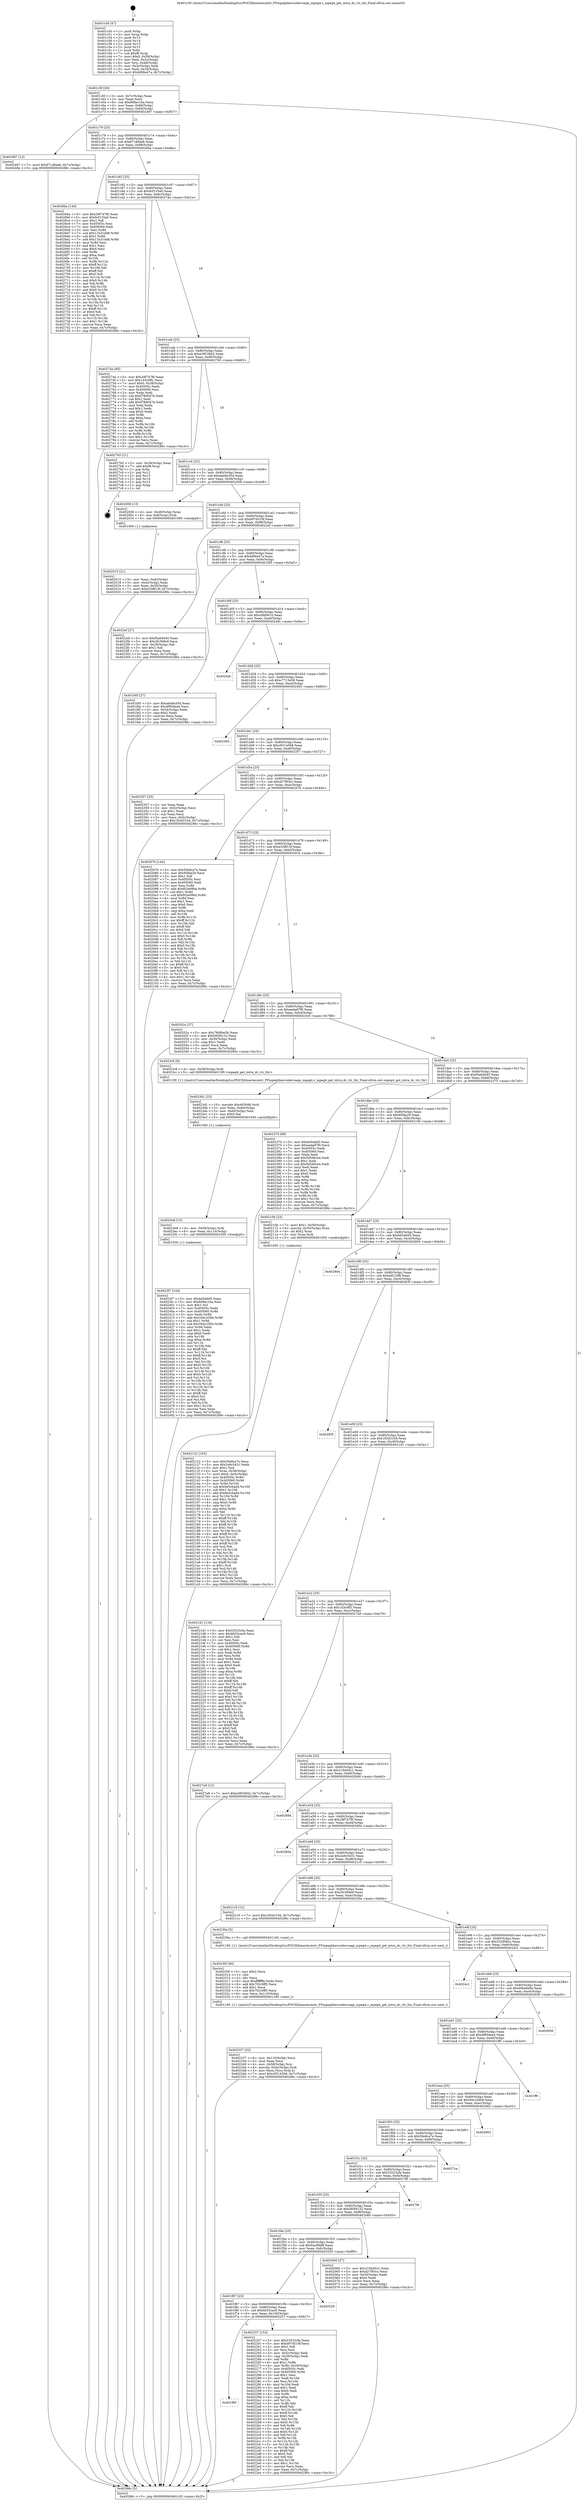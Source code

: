 digraph "0x401c30" {
  label = "0x401c30 (/mnt/c/Users/mathe/Desktop/tcc/POCII/binaries/extr_FFmpeglibavcodecvaapi_mpeg4.c_mpeg4_get_intra_dc_vlc_thr_Final-ollvm.out::main(0))"
  labelloc = "t"
  node[shape=record]

  Entry [label="",width=0.3,height=0.3,shape=circle,fillcolor=black,style=filled]
  "0x401c5f" [label="{
     0x401c5f [26]\l
     | [instrs]\l
     &nbsp;&nbsp;0x401c5f \<+3\>: mov -0x7c(%rbp),%eax\l
     &nbsp;&nbsp;0x401c62 \<+2\>: mov %eax,%ecx\l
     &nbsp;&nbsp;0x401c64 \<+6\>: sub $0x808ec1ba,%ecx\l
     &nbsp;&nbsp;0x401c6a \<+3\>: mov %eax,-0x80(%rbp)\l
     &nbsp;&nbsp;0x401c6d \<+6\>: mov %ecx,-0x84(%rbp)\l
     &nbsp;&nbsp;0x401c73 \<+6\>: je 0000000000402487 \<main+0x857\>\l
  }"]
  "0x402487" [label="{
     0x402487 [12]\l
     | [instrs]\l
     &nbsp;&nbsp;0x402487 \<+7\>: movl $0x871d9ae6,-0x7c(%rbp)\l
     &nbsp;&nbsp;0x40248e \<+5\>: jmp 000000000040286c \<main+0xc3c\>\l
  }"]
  "0x401c79" [label="{
     0x401c79 [25]\l
     | [instrs]\l
     &nbsp;&nbsp;0x401c79 \<+5\>: jmp 0000000000401c7e \<main+0x4e\>\l
     &nbsp;&nbsp;0x401c7e \<+3\>: mov -0x80(%rbp),%eax\l
     &nbsp;&nbsp;0x401c81 \<+5\>: sub $0x871d9ae6,%eax\l
     &nbsp;&nbsp;0x401c86 \<+6\>: mov %eax,-0x88(%rbp)\l
     &nbsp;&nbsp;0x401c8c \<+6\>: je 00000000004026ba \<main+0xa8a\>\l
  }"]
  Exit [label="",width=0.3,height=0.3,shape=circle,fillcolor=black,style=filled,peripheries=2]
  "0x4026ba" [label="{
     0x4026ba [144]\l
     | [instrs]\l
     &nbsp;&nbsp;0x4026ba \<+5\>: mov $0x29f747f6,%eax\l
     &nbsp;&nbsp;0x4026bf \<+5\>: mov $0x9cf135a0,%ecx\l
     &nbsp;&nbsp;0x4026c4 \<+2\>: mov $0x1,%dl\l
     &nbsp;&nbsp;0x4026c6 \<+7\>: mov 0x40505c,%esi\l
     &nbsp;&nbsp;0x4026cd \<+7\>: mov 0x405060,%edi\l
     &nbsp;&nbsp;0x4026d4 \<+3\>: mov %esi,%r8d\l
     &nbsp;&nbsp;0x4026d7 \<+7\>: sub $0x11b31dd8,%r8d\l
     &nbsp;&nbsp;0x4026de \<+4\>: sub $0x1,%r8d\l
     &nbsp;&nbsp;0x4026e2 \<+7\>: add $0x11b31dd8,%r8d\l
     &nbsp;&nbsp;0x4026e9 \<+4\>: imul %r8d,%esi\l
     &nbsp;&nbsp;0x4026ed \<+3\>: and $0x1,%esi\l
     &nbsp;&nbsp;0x4026f0 \<+3\>: cmp $0x0,%esi\l
     &nbsp;&nbsp;0x4026f3 \<+4\>: sete %r9b\l
     &nbsp;&nbsp;0x4026f7 \<+3\>: cmp $0xa,%edi\l
     &nbsp;&nbsp;0x4026fa \<+4\>: setl %r10b\l
     &nbsp;&nbsp;0x4026fe \<+3\>: mov %r9b,%r11b\l
     &nbsp;&nbsp;0x402701 \<+4\>: xor $0xff,%r11b\l
     &nbsp;&nbsp;0x402705 \<+3\>: mov %r10b,%bl\l
     &nbsp;&nbsp;0x402708 \<+3\>: xor $0xff,%bl\l
     &nbsp;&nbsp;0x40270b \<+3\>: xor $0x0,%dl\l
     &nbsp;&nbsp;0x40270e \<+3\>: mov %r11b,%r14b\l
     &nbsp;&nbsp;0x402711 \<+4\>: and $0x0,%r14b\l
     &nbsp;&nbsp;0x402715 \<+3\>: and %dl,%r9b\l
     &nbsp;&nbsp;0x402718 \<+3\>: mov %bl,%r15b\l
     &nbsp;&nbsp;0x40271b \<+4\>: and $0x0,%r15b\l
     &nbsp;&nbsp;0x40271f \<+3\>: and %dl,%r10b\l
     &nbsp;&nbsp;0x402722 \<+3\>: or %r9b,%r14b\l
     &nbsp;&nbsp;0x402725 \<+3\>: or %r10b,%r15b\l
     &nbsp;&nbsp;0x402728 \<+3\>: xor %r15b,%r14b\l
     &nbsp;&nbsp;0x40272b \<+3\>: or %bl,%r11b\l
     &nbsp;&nbsp;0x40272e \<+4\>: xor $0xff,%r11b\l
     &nbsp;&nbsp;0x402732 \<+3\>: or $0x0,%dl\l
     &nbsp;&nbsp;0x402735 \<+3\>: and %dl,%r11b\l
     &nbsp;&nbsp;0x402738 \<+3\>: or %r11b,%r14b\l
     &nbsp;&nbsp;0x40273b \<+4\>: test $0x1,%r14b\l
     &nbsp;&nbsp;0x40273f \<+3\>: cmovne %ecx,%eax\l
     &nbsp;&nbsp;0x402742 \<+3\>: mov %eax,-0x7c(%rbp)\l
     &nbsp;&nbsp;0x402745 \<+5\>: jmp 000000000040286c \<main+0xc3c\>\l
  }"]
  "0x401c92" [label="{
     0x401c92 [25]\l
     | [instrs]\l
     &nbsp;&nbsp;0x401c92 \<+5\>: jmp 0000000000401c97 \<main+0x67\>\l
     &nbsp;&nbsp;0x401c97 \<+3\>: mov -0x80(%rbp),%eax\l
     &nbsp;&nbsp;0x401c9a \<+5\>: sub $0x9cf135a0,%eax\l
     &nbsp;&nbsp;0x401c9f \<+6\>: mov %eax,-0x8c(%rbp)\l
     &nbsp;&nbsp;0x401ca5 \<+6\>: je 000000000040274a \<main+0xb1a\>\l
  }"]
  "0x4023f7" [label="{
     0x4023f7 [144]\l
     | [instrs]\l
     &nbsp;&nbsp;0x4023f7 \<+5\>: mov $0xbb5ddd5,%eax\l
     &nbsp;&nbsp;0x4023fc \<+5\>: mov $0x808ec1ba,%esi\l
     &nbsp;&nbsp;0x402401 \<+2\>: mov $0x1,%cl\l
     &nbsp;&nbsp;0x402403 \<+7\>: mov 0x40505c,%edx\l
     &nbsp;&nbsp;0x40240a \<+8\>: mov 0x405060,%r8d\l
     &nbsp;&nbsp;0x402412 \<+3\>: mov %edx,%r9d\l
     &nbsp;&nbsp;0x402415 \<+7\>: add $0x344c2584,%r9d\l
     &nbsp;&nbsp;0x40241c \<+4\>: sub $0x1,%r9d\l
     &nbsp;&nbsp;0x402420 \<+7\>: sub $0x344c2584,%r9d\l
     &nbsp;&nbsp;0x402427 \<+4\>: imul %r9d,%edx\l
     &nbsp;&nbsp;0x40242b \<+3\>: and $0x1,%edx\l
     &nbsp;&nbsp;0x40242e \<+3\>: cmp $0x0,%edx\l
     &nbsp;&nbsp;0x402431 \<+4\>: sete %r10b\l
     &nbsp;&nbsp;0x402435 \<+4\>: cmp $0xa,%r8d\l
     &nbsp;&nbsp;0x402439 \<+4\>: setl %r11b\l
     &nbsp;&nbsp;0x40243d \<+3\>: mov %r10b,%bl\l
     &nbsp;&nbsp;0x402440 \<+3\>: xor $0xff,%bl\l
     &nbsp;&nbsp;0x402443 \<+3\>: mov %r11b,%r14b\l
     &nbsp;&nbsp;0x402446 \<+4\>: xor $0xff,%r14b\l
     &nbsp;&nbsp;0x40244a \<+3\>: xor $0x0,%cl\l
     &nbsp;&nbsp;0x40244d \<+3\>: mov %bl,%r15b\l
     &nbsp;&nbsp;0x402450 \<+4\>: and $0x0,%r15b\l
     &nbsp;&nbsp;0x402454 \<+3\>: and %cl,%r10b\l
     &nbsp;&nbsp;0x402457 \<+3\>: mov %r14b,%r12b\l
     &nbsp;&nbsp;0x40245a \<+4\>: and $0x0,%r12b\l
     &nbsp;&nbsp;0x40245e \<+3\>: and %cl,%r11b\l
     &nbsp;&nbsp;0x402461 \<+3\>: or %r10b,%r15b\l
     &nbsp;&nbsp;0x402464 \<+3\>: or %r11b,%r12b\l
     &nbsp;&nbsp;0x402467 \<+3\>: xor %r12b,%r15b\l
     &nbsp;&nbsp;0x40246a \<+3\>: or %r14b,%bl\l
     &nbsp;&nbsp;0x40246d \<+3\>: xor $0xff,%bl\l
     &nbsp;&nbsp;0x402470 \<+3\>: or $0x0,%cl\l
     &nbsp;&nbsp;0x402473 \<+2\>: and %cl,%bl\l
     &nbsp;&nbsp;0x402475 \<+3\>: or %bl,%r15b\l
     &nbsp;&nbsp;0x402478 \<+4\>: test $0x1,%r15b\l
     &nbsp;&nbsp;0x40247c \<+3\>: cmovne %esi,%eax\l
     &nbsp;&nbsp;0x40247f \<+3\>: mov %eax,-0x7c(%rbp)\l
     &nbsp;&nbsp;0x402482 \<+5\>: jmp 000000000040286c \<main+0xc3c\>\l
  }"]
  "0x40274a" [label="{
     0x40274a [95]\l
     | [instrs]\l
     &nbsp;&nbsp;0x40274a \<+5\>: mov $0x29f747f6,%eax\l
     &nbsp;&nbsp;0x40274f \<+5\>: mov $0x1d3c0ff1,%ecx\l
     &nbsp;&nbsp;0x402754 \<+7\>: movl $0x0,-0x38(%rbp)\l
     &nbsp;&nbsp;0x40275b \<+7\>: mov 0x40505c,%edx\l
     &nbsp;&nbsp;0x402762 \<+7\>: mov 0x405060,%esi\l
     &nbsp;&nbsp;0x402769 \<+2\>: mov %edx,%edi\l
     &nbsp;&nbsp;0x40276b \<+6\>: sub $0xf78d047d,%edi\l
     &nbsp;&nbsp;0x402771 \<+3\>: sub $0x1,%edi\l
     &nbsp;&nbsp;0x402774 \<+6\>: add $0xf78d047d,%edi\l
     &nbsp;&nbsp;0x40277a \<+3\>: imul %edi,%edx\l
     &nbsp;&nbsp;0x40277d \<+3\>: and $0x1,%edx\l
     &nbsp;&nbsp;0x402780 \<+3\>: cmp $0x0,%edx\l
     &nbsp;&nbsp;0x402783 \<+4\>: sete %r8b\l
     &nbsp;&nbsp;0x402787 \<+3\>: cmp $0xa,%esi\l
     &nbsp;&nbsp;0x40278a \<+4\>: setl %r9b\l
     &nbsp;&nbsp;0x40278e \<+3\>: mov %r8b,%r10b\l
     &nbsp;&nbsp;0x402791 \<+3\>: and %r9b,%r10b\l
     &nbsp;&nbsp;0x402794 \<+3\>: xor %r9b,%r8b\l
     &nbsp;&nbsp;0x402797 \<+3\>: or %r8b,%r10b\l
     &nbsp;&nbsp;0x40279a \<+4\>: test $0x1,%r10b\l
     &nbsp;&nbsp;0x40279e \<+3\>: cmovne %ecx,%eax\l
     &nbsp;&nbsp;0x4027a1 \<+3\>: mov %eax,-0x7c(%rbp)\l
     &nbsp;&nbsp;0x4027a4 \<+5\>: jmp 000000000040286c \<main+0xc3c\>\l
  }"]
  "0x401cab" [label="{
     0x401cab [25]\l
     | [instrs]\l
     &nbsp;&nbsp;0x401cab \<+5\>: jmp 0000000000401cb0 \<main+0x80\>\l
     &nbsp;&nbsp;0x401cb0 \<+3\>: mov -0x80(%rbp),%eax\l
     &nbsp;&nbsp;0x401cb3 \<+5\>: sub $0xa3853842,%eax\l
     &nbsp;&nbsp;0x401cb8 \<+6\>: mov %eax,-0x90(%rbp)\l
     &nbsp;&nbsp;0x401cbe \<+6\>: je 00000000004027b5 \<main+0xb85\>\l
  }"]
  "0x4023e8" [label="{
     0x4023e8 [15]\l
     | [instrs]\l
     &nbsp;&nbsp;0x4023e8 \<+4\>: mov -0x58(%rbp),%rdi\l
     &nbsp;&nbsp;0x4023ec \<+6\>: mov %eax,-0x114(%rbp)\l
     &nbsp;&nbsp;0x4023f2 \<+5\>: call 0000000000401030 \<free@plt\>\l
     | [calls]\l
     &nbsp;&nbsp;0x401030 \{1\} (unknown)\l
  }"]
  "0x4027b5" [label="{
     0x4027b5 [21]\l
     | [instrs]\l
     &nbsp;&nbsp;0x4027b5 \<+3\>: mov -0x38(%rbp),%eax\l
     &nbsp;&nbsp;0x4027b8 \<+7\>: add $0xf8,%rsp\l
     &nbsp;&nbsp;0x4027bf \<+1\>: pop %rbx\l
     &nbsp;&nbsp;0x4027c0 \<+2\>: pop %r12\l
     &nbsp;&nbsp;0x4027c2 \<+2\>: pop %r13\l
     &nbsp;&nbsp;0x4027c4 \<+2\>: pop %r14\l
     &nbsp;&nbsp;0x4027c6 \<+2\>: pop %r15\l
     &nbsp;&nbsp;0x4027c8 \<+1\>: pop %rbp\l
     &nbsp;&nbsp;0x4027c9 \<+1\>: ret\l
  }"]
  "0x401cc4" [label="{
     0x401cc4 [25]\l
     | [instrs]\l
     &nbsp;&nbsp;0x401cc4 \<+5\>: jmp 0000000000401cc9 \<main+0x99\>\l
     &nbsp;&nbsp;0x401cc9 \<+3\>: mov -0x80(%rbp),%eax\l
     &nbsp;&nbsp;0x401ccc \<+5\>: sub $0xabd4e35d,%eax\l
     &nbsp;&nbsp;0x401cd1 \<+6\>: mov %eax,-0x94(%rbp)\l
     &nbsp;&nbsp;0x401cd7 \<+6\>: je 0000000000402008 \<main+0x3d8\>\l
  }"]
  "0x4023d1" [label="{
     0x4023d1 [23]\l
     | [instrs]\l
     &nbsp;&nbsp;0x4023d1 \<+10\>: movabs $0x4030d6,%rdi\l
     &nbsp;&nbsp;0x4023db \<+3\>: mov %eax,-0x60(%rbp)\l
     &nbsp;&nbsp;0x4023de \<+3\>: mov -0x60(%rbp),%esi\l
     &nbsp;&nbsp;0x4023e1 \<+2\>: mov $0x0,%al\l
     &nbsp;&nbsp;0x4023e3 \<+5\>: call 0000000000401040 \<printf@plt\>\l
     | [calls]\l
     &nbsp;&nbsp;0x401040 \{1\} (unknown)\l
  }"]
  "0x402008" [label="{
     0x402008 [13]\l
     | [instrs]\l
     &nbsp;&nbsp;0x402008 \<+4\>: mov -0x48(%rbp),%rax\l
     &nbsp;&nbsp;0x40200c \<+4\>: mov 0x8(%rax),%rdi\l
     &nbsp;&nbsp;0x402010 \<+5\>: call 0000000000401060 \<atoi@plt\>\l
     | [calls]\l
     &nbsp;&nbsp;0x401060 \{1\} (unknown)\l
  }"]
  "0x401cdd" [label="{
     0x401cdd [25]\l
     | [instrs]\l
     &nbsp;&nbsp;0x401cdd \<+5\>: jmp 0000000000401ce2 \<main+0xb2\>\l
     &nbsp;&nbsp;0x401ce2 \<+3\>: mov -0x80(%rbp),%eax\l
     &nbsp;&nbsp;0x401ce5 \<+5\>: sub $0xb97d519f,%eax\l
     &nbsp;&nbsp;0x401cea \<+6\>: mov %eax,-0x98(%rbp)\l
     &nbsp;&nbsp;0x401cf0 \<+6\>: je 00000000004022ef \<main+0x6bf\>\l
  }"]
  "0x402337" [label="{
     0x402337 [32]\l
     | [instrs]\l
     &nbsp;&nbsp;0x402337 \<+6\>: mov -0x110(%rbp),%ecx\l
     &nbsp;&nbsp;0x40233d \<+3\>: imul %eax,%ecx\l
     &nbsp;&nbsp;0x402340 \<+4\>: mov -0x58(%rbp),%rsi\l
     &nbsp;&nbsp;0x402344 \<+4\>: movslq -0x5c(%rbp),%rdi\l
     &nbsp;&nbsp;0x402348 \<+3\>: mov %ecx,(%rsi,%rdi,4)\l
     &nbsp;&nbsp;0x40234b \<+7\>: movl $0xc9314568,-0x7c(%rbp)\l
     &nbsp;&nbsp;0x402352 \<+5\>: jmp 000000000040286c \<main+0xc3c\>\l
  }"]
  "0x4022ef" [label="{
     0x4022ef [27]\l
     | [instrs]\l
     &nbsp;&nbsp;0x4022ef \<+5\>: mov $0xf5a64045,%eax\l
     &nbsp;&nbsp;0x4022f4 \<+5\>: mov $0x2fc368e9,%ecx\l
     &nbsp;&nbsp;0x4022f9 \<+3\>: mov -0x29(%rbp),%dl\l
     &nbsp;&nbsp;0x4022fc \<+3\>: test $0x1,%dl\l
     &nbsp;&nbsp;0x4022ff \<+3\>: cmovne %ecx,%eax\l
     &nbsp;&nbsp;0x402302 \<+3\>: mov %eax,-0x7c(%rbp)\l
     &nbsp;&nbsp;0x402305 \<+5\>: jmp 000000000040286c \<main+0xc3c\>\l
  }"]
  "0x401cf6" [label="{
     0x401cf6 [25]\l
     | [instrs]\l
     &nbsp;&nbsp;0x401cf6 \<+5\>: jmp 0000000000401cfb \<main+0xcb\>\l
     &nbsp;&nbsp;0x401cfb \<+3\>: mov -0x80(%rbp),%eax\l
     &nbsp;&nbsp;0x401cfe \<+5\>: sub $0xbf06e47a,%eax\l
     &nbsp;&nbsp;0x401d03 \<+6\>: mov %eax,-0x9c(%rbp)\l
     &nbsp;&nbsp;0x401d09 \<+6\>: je 0000000000401fd5 \<main+0x3a5\>\l
  }"]
  "0x40230f" [label="{
     0x40230f [40]\l
     | [instrs]\l
     &nbsp;&nbsp;0x40230f \<+5\>: mov $0x2,%ecx\l
     &nbsp;&nbsp;0x402314 \<+1\>: cltd\l
     &nbsp;&nbsp;0x402315 \<+2\>: idiv %ecx\l
     &nbsp;&nbsp;0x402317 \<+6\>: imul $0xfffffffe,%edx,%ecx\l
     &nbsp;&nbsp;0x40231d \<+6\>: add $0x702c9ff3,%ecx\l
     &nbsp;&nbsp;0x402323 \<+3\>: add $0x1,%ecx\l
     &nbsp;&nbsp;0x402326 \<+6\>: sub $0x702c9ff3,%ecx\l
     &nbsp;&nbsp;0x40232c \<+6\>: mov %ecx,-0x110(%rbp)\l
     &nbsp;&nbsp;0x402332 \<+5\>: call 0000000000401160 \<next_i\>\l
     | [calls]\l
     &nbsp;&nbsp;0x401160 \{1\} (/mnt/c/Users/mathe/Desktop/tcc/POCII/binaries/extr_FFmpeglibavcodecvaapi_mpeg4.c_mpeg4_get_intra_dc_vlc_thr_Final-ollvm.out::next_i)\l
  }"]
  "0x401fd5" [label="{
     0x401fd5 [27]\l
     | [instrs]\l
     &nbsp;&nbsp;0x401fd5 \<+5\>: mov $0xabd4e35d,%eax\l
     &nbsp;&nbsp;0x401fda \<+5\>: mov $0x4f95dee4,%ecx\l
     &nbsp;&nbsp;0x401fdf \<+3\>: mov -0x34(%rbp),%edx\l
     &nbsp;&nbsp;0x401fe2 \<+3\>: cmp $0x2,%edx\l
     &nbsp;&nbsp;0x401fe5 \<+3\>: cmovne %ecx,%eax\l
     &nbsp;&nbsp;0x401fe8 \<+3\>: mov %eax,-0x7c(%rbp)\l
     &nbsp;&nbsp;0x401feb \<+5\>: jmp 000000000040286c \<main+0xc3c\>\l
  }"]
  "0x401d0f" [label="{
     0x401d0f [25]\l
     | [instrs]\l
     &nbsp;&nbsp;0x401d0f \<+5\>: jmp 0000000000401d14 \<main+0xe4\>\l
     &nbsp;&nbsp;0x401d14 \<+3\>: mov -0x80(%rbp),%eax\l
     &nbsp;&nbsp;0x401d17 \<+5\>: sub $0xc0fd0610,%eax\l
     &nbsp;&nbsp;0x401d1c \<+6\>: mov %eax,-0xa0(%rbp)\l
     &nbsp;&nbsp;0x401d22 \<+6\>: je 00000000004024dc \<main+0x8ac\>\l
  }"]
  "0x40286c" [label="{
     0x40286c [5]\l
     | [instrs]\l
     &nbsp;&nbsp;0x40286c \<+5\>: jmp 0000000000401c5f \<main+0x2f\>\l
  }"]
  "0x401c30" [label="{
     0x401c30 [47]\l
     | [instrs]\l
     &nbsp;&nbsp;0x401c30 \<+1\>: push %rbp\l
     &nbsp;&nbsp;0x401c31 \<+3\>: mov %rsp,%rbp\l
     &nbsp;&nbsp;0x401c34 \<+2\>: push %r15\l
     &nbsp;&nbsp;0x401c36 \<+2\>: push %r14\l
     &nbsp;&nbsp;0x401c38 \<+2\>: push %r13\l
     &nbsp;&nbsp;0x401c3a \<+2\>: push %r12\l
     &nbsp;&nbsp;0x401c3c \<+1\>: push %rbx\l
     &nbsp;&nbsp;0x401c3d \<+7\>: sub $0xf8,%rsp\l
     &nbsp;&nbsp;0x401c44 \<+7\>: movl $0x0,-0x38(%rbp)\l
     &nbsp;&nbsp;0x401c4b \<+3\>: mov %edi,-0x3c(%rbp)\l
     &nbsp;&nbsp;0x401c4e \<+4\>: mov %rsi,-0x48(%rbp)\l
     &nbsp;&nbsp;0x401c52 \<+3\>: mov -0x3c(%rbp),%edi\l
     &nbsp;&nbsp;0x401c55 \<+3\>: mov %edi,-0x34(%rbp)\l
     &nbsp;&nbsp;0x401c58 \<+7\>: movl $0xbf06e47a,-0x7c(%rbp)\l
  }"]
  "0x402015" [label="{
     0x402015 [21]\l
     | [instrs]\l
     &nbsp;&nbsp;0x402015 \<+3\>: mov %eax,-0x4c(%rbp)\l
     &nbsp;&nbsp;0x402018 \<+3\>: mov -0x4c(%rbp),%eax\l
     &nbsp;&nbsp;0x40201b \<+3\>: mov %eax,-0x30(%rbp)\l
     &nbsp;&nbsp;0x40201e \<+7\>: movl $0xe338f13f,-0x7c(%rbp)\l
     &nbsp;&nbsp;0x402025 \<+5\>: jmp 000000000040286c \<main+0xc3c\>\l
  }"]
  "0x401f80" [label="{
     0x401f80\l
  }", style=dashed]
  "0x4024dc" [label="{
     0x4024dc\l
  }", style=dashed]
  "0x401d28" [label="{
     0x401d28 [25]\l
     | [instrs]\l
     &nbsp;&nbsp;0x401d28 \<+5\>: jmp 0000000000401d2d \<main+0xfd\>\l
     &nbsp;&nbsp;0x401d2d \<+3\>: mov -0x80(%rbp),%eax\l
     &nbsp;&nbsp;0x401d30 \<+5\>: sub $0xc7713e58,%eax\l
     &nbsp;&nbsp;0x401d35 \<+6\>: mov %eax,-0xa4(%rbp)\l
     &nbsp;&nbsp;0x401d3b \<+6\>: je 0000000000402493 \<main+0x863\>\l
  }"]
  "0x402257" [label="{
     0x402257 [152]\l
     | [instrs]\l
     &nbsp;&nbsp;0x402257 \<+5\>: mov $0x53523cfa,%eax\l
     &nbsp;&nbsp;0x40225c \<+5\>: mov $0xb97d519f,%ecx\l
     &nbsp;&nbsp;0x402261 \<+2\>: mov $0x1,%dl\l
     &nbsp;&nbsp;0x402263 \<+2\>: xor %esi,%esi\l
     &nbsp;&nbsp;0x402265 \<+3\>: mov -0x5c(%rbp),%edi\l
     &nbsp;&nbsp;0x402268 \<+3\>: cmp -0x50(%rbp),%edi\l
     &nbsp;&nbsp;0x40226b \<+4\>: setl %r8b\l
     &nbsp;&nbsp;0x40226f \<+4\>: and $0x1,%r8b\l
     &nbsp;&nbsp;0x402273 \<+4\>: mov %r8b,-0x29(%rbp)\l
     &nbsp;&nbsp;0x402277 \<+7\>: mov 0x40505c,%edi\l
     &nbsp;&nbsp;0x40227e \<+8\>: mov 0x405060,%r9d\l
     &nbsp;&nbsp;0x402286 \<+3\>: sub $0x1,%esi\l
     &nbsp;&nbsp;0x402289 \<+3\>: mov %edi,%r10d\l
     &nbsp;&nbsp;0x40228c \<+3\>: add %esi,%r10d\l
     &nbsp;&nbsp;0x40228f \<+4\>: imul %r10d,%edi\l
     &nbsp;&nbsp;0x402293 \<+3\>: and $0x1,%edi\l
     &nbsp;&nbsp;0x402296 \<+3\>: cmp $0x0,%edi\l
     &nbsp;&nbsp;0x402299 \<+4\>: sete %r8b\l
     &nbsp;&nbsp;0x40229d \<+4\>: cmp $0xa,%r9d\l
     &nbsp;&nbsp;0x4022a1 \<+4\>: setl %r11b\l
     &nbsp;&nbsp;0x4022a5 \<+3\>: mov %r8b,%bl\l
     &nbsp;&nbsp;0x4022a8 \<+3\>: xor $0xff,%bl\l
     &nbsp;&nbsp;0x4022ab \<+3\>: mov %r11b,%r14b\l
     &nbsp;&nbsp;0x4022ae \<+4\>: xor $0xff,%r14b\l
     &nbsp;&nbsp;0x4022b2 \<+3\>: xor $0x0,%dl\l
     &nbsp;&nbsp;0x4022b5 \<+3\>: mov %bl,%r15b\l
     &nbsp;&nbsp;0x4022b8 \<+4\>: and $0x0,%r15b\l
     &nbsp;&nbsp;0x4022bc \<+3\>: and %dl,%r8b\l
     &nbsp;&nbsp;0x4022bf \<+3\>: mov %r14b,%r12b\l
     &nbsp;&nbsp;0x4022c2 \<+4\>: and $0x0,%r12b\l
     &nbsp;&nbsp;0x4022c6 \<+3\>: and %dl,%r11b\l
     &nbsp;&nbsp;0x4022c9 \<+3\>: or %r8b,%r15b\l
     &nbsp;&nbsp;0x4022cc \<+3\>: or %r11b,%r12b\l
     &nbsp;&nbsp;0x4022cf \<+3\>: xor %r12b,%r15b\l
     &nbsp;&nbsp;0x4022d2 \<+3\>: or %r14b,%bl\l
     &nbsp;&nbsp;0x4022d5 \<+3\>: xor $0xff,%bl\l
     &nbsp;&nbsp;0x4022d8 \<+3\>: or $0x0,%dl\l
     &nbsp;&nbsp;0x4022db \<+2\>: and %dl,%bl\l
     &nbsp;&nbsp;0x4022dd \<+3\>: or %bl,%r15b\l
     &nbsp;&nbsp;0x4022e0 \<+4\>: test $0x1,%r15b\l
     &nbsp;&nbsp;0x4022e4 \<+3\>: cmovne %ecx,%eax\l
     &nbsp;&nbsp;0x4022e7 \<+3\>: mov %eax,-0x7c(%rbp)\l
     &nbsp;&nbsp;0x4022ea \<+5\>: jmp 000000000040286c \<main+0xc3c\>\l
  }"]
  "0x402493" [label="{
     0x402493\l
  }", style=dashed]
  "0x401d41" [label="{
     0x401d41 [25]\l
     | [instrs]\l
     &nbsp;&nbsp;0x401d41 \<+5\>: jmp 0000000000401d46 \<main+0x116\>\l
     &nbsp;&nbsp;0x401d46 \<+3\>: mov -0x80(%rbp),%eax\l
     &nbsp;&nbsp;0x401d49 \<+5\>: sub $0xc9314568,%eax\l
     &nbsp;&nbsp;0x401d4e \<+6\>: mov %eax,-0xa8(%rbp)\l
     &nbsp;&nbsp;0x401d54 \<+6\>: je 0000000000402357 \<main+0x727\>\l
  }"]
  "0x401f67" [label="{
     0x401f67 [25]\l
     | [instrs]\l
     &nbsp;&nbsp;0x401f67 \<+5\>: jmp 0000000000401f6c \<main+0x33c\>\l
     &nbsp;&nbsp;0x401f6c \<+3\>: mov -0x80(%rbp),%eax\l
     &nbsp;&nbsp;0x401f6f \<+5\>: sub $0x6b53cac8,%eax\l
     &nbsp;&nbsp;0x401f74 \<+6\>: mov %eax,-0x100(%rbp)\l
     &nbsp;&nbsp;0x401f7a \<+6\>: je 0000000000402257 \<main+0x627\>\l
  }"]
  "0x402357" [label="{
     0x402357 [25]\l
     | [instrs]\l
     &nbsp;&nbsp;0x402357 \<+2\>: xor %eax,%eax\l
     &nbsp;&nbsp;0x402359 \<+3\>: mov -0x5c(%rbp),%ecx\l
     &nbsp;&nbsp;0x40235c \<+3\>: sub $0x1,%eax\l
     &nbsp;&nbsp;0x40235f \<+2\>: sub %eax,%ecx\l
     &nbsp;&nbsp;0x402361 \<+3\>: mov %ecx,-0x5c(%rbp)\l
     &nbsp;&nbsp;0x402364 \<+7\>: movl $0x183d310d,-0x7c(%rbp)\l
     &nbsp;&nbsp;0x40236b \<+5\>: jmp 000000000040286c \<main+0xc3c\>\l
  }"]
  "0x401d5a" [label="{
     0x401d5a [25]\l
     | [instrs]\l
     &nbsp;&nbsp;0x401d5a \<+5\>: jmp 0000000000401d5f \<main+0x12f\>\l
     &nbsp;&nbsp;0x401d5f \<+3\>: mov -0x80(%rbp),%eax\l
     &nbsp;&nbsp;0x401d62 \<+5\>: sub $0xd27f93cc,%eax\l
     &nbsp;&nbsp;0x401d67 \<+6\>: mov %eax,-0xac(%rbp)\l
     &nbsp;&nbsp;0x401d6d \<+6\>: je 000000000040207b \<main+0x44b\>\l
  }"]
  "0x402529" [label="{
     0x402529\l
  }", style=dashed]
  "0x40207b" [label="{
     0x40207b [144]\l
     | [instrs]\l
     &nbsp;&nbsp;0x40207b \<+5\>: mov $0x50e8ca7e,%eax\l
     &nbsp;&nbsp;0x402080 \<+5\>: mov $0x95fda29,%ecx\l
     &nbsp;&nbsp;0x402085 \<+2\>: mov $0x1,%dl\l
     &nbsp;&nbsp;0x402087 \<+7\>: mov 0x40505c,%esi\l
     &nbsp;&nbsp;0x40208e \<+7\>: mov 0x405060,%edi\l
     &nbsp;&nbsp;0x402095 \<+3\>: mov %esi,%r8d\l
     &nbsp;&nbsp;0x402098 \<+7\>: add $0xf02e09bd,%r8d\l
     &nbsp;&nbsp;0x40209f \<+4\>: sub $0x1,%r8d\l
     &nbsp;&nbsp;0x4020a3 \<+7\>: sub $0xf02e09bd,%r8d\l
     &nbsp;&nbsp;0x4020aa \<+4\>: imul %r8d,%esi\l
     &nbsp;&nbsp;0x4020ae \<+3\>: and $0x1,%esi\l
     &nbsp;&nbsp;0x4020b1 \<+3\>: cmp $0x0,%esi\l
     &nbsp;&nbsp;0x4020b4 \<+4\>: sete %r9b\l
     &nbsp;&nbsp;0x4020b8 \<+3\>: cmp $0xa,%edi\l
     &nbsp;&nbsp;0x4020bb \<+4\>: setl %r10b\l
     &nbsp;&nbsp;0x4020bf \<+3\>: mov %r9b,%r11b\l
     &nbsp;&nbsp;0x4020c2 \<+4\>: xor $0xff,%r11b\l
     &nbsp;&nbsp;0x4020c6 \<+3\>: mov %r10b,%bl\l
     &nbsp;&nbsp;0x4020c9 \<+3\>: xor $0xff,%bl\l
     &nbsp;&nbsp;0x4020cc \<+3\>: xor $0x0,%dl\l
     &nbsp;&nbsp;0x4020cf \<+3\>: mov %r11b,%r14b\l
     &nbsp;&nbsp;0x4020d2 \<+4\>: and $0x0,%r14b\l
     &nbsp;&nbsp;0x4020d6 \<+3\>: and %dl,%r9b\l
     &nbsp;&nbsp;0x4020d9 \<+3\>: mov %bl,%r15b\l
     &nbsp;&nbsp;0x4020dc \<+4\>: and $0x0,%r15b\l
     &nbsp;&nbsp;0x4020e0 \<+3\>: and %dl,%r10b\l
     &nbsp;&nbsp;0x4020e3 \<+3\>: or %r9b,%r14b\l
     &nbsp;&nbsp;0x4020e6 \<+3\>: or %r10b,%r15b\l
     &nbsp;&nbsp;0x4020e9 \<+3\>: xor %r15b,%r14b\l
     &nbsp;&nbsp;0x4020ec \<+3\>: or %bl,%r11b\l
     &nbsp;&nbsp;0x4020ef \<+4\>: xor $0xff,%r11b\l
     &nbsp;&nbsp;0x4020f3 \<+3\>: or $0x0,%dl\l
     &nbsp;&nbsp;0x4020f6 \<+3\>: and %dl,%r11b\l
     &nbsp;&nbsp;0x4020f9 \<+3\>: or %r11b,%r14b\l
     &nbsp;&nbsp;0x4020fc \<+4\>: test $0x1,%r14b\l
     &nbsp;&nbsp;0x402100 \<+3\>: cmovne %ecx,%eax\l
     &nbsp;&nbsp;0x402103 \<+3\>: mov %eax,-0x7c(%rbp)\l
     &nbsp;&nbsp;0x402106 \<+5\>: jmp 000000000040286c \<main+0xc3c\>\l
  }"]
  "0x401d73" [label="{
     0x401d73 [25]\l
     | [instrs]\l
     &nbsp;&nbsp;0x401d73 \<+5\>: jmp 0000000000401d78 \<main+0x148\>\l
     &nbsp;&nbsp;0x401d78 \<+3\>: mov -0x80(%rbp),%eax\l
     &nbsp;&nbsp;0x401d7b \<+5\>: sub $0xe338f13f,%eax\l
     &nbsp;&nbsp;0x401d80 \<+6\>: mov %eax,-0xb0(%rbp)\l
     &nbsp;&nbsp;0x401d86 \<+6\>: je 000000000040202a \<main+0x3fa\>\l
  }"]
  "0x402122" [label="{
     0x402122 [163]\l
     | [instrs]\l
     &nbsp;&nbsp;0x402122 \<+5\>: mov $0x50e8ca7e,%ecx\l
     &nbsp;&nbsp;0x402127 \<+5\>: mov $0x2e9c5431,%edx\l
     &nbsp;&nbsp;0x40212c \<+3\>: mov $0x1,%sil\l
     &nbsp;&nbsp;0x40212f \<+4\>: mov %rax,-0x58(%rbp)\l
     &nbsp;&nbsp;0x402133 \<+7\>: movl $0x0,-0x5c(%rbp)\l
     &nbsp;&nbsp;0x40213a \<+8\>: mov 0x40505c,%r8d\l
     &nbsp;&nbsp;0x402142 \<+8\>: mov 0x405060,%r9d\l
     &nbsp;&nbsp;0x40214a \<+3\>: mov %r8d,%r10d\l
     &nbsp;&nbsp;0x40214d \<+7\>: sub $0x9e5cbad4,%r10d\l
     &nbsp;&nbsp;0x402154 \<+4\>: sub $0x1,%r10d\l
     &nbsp;&nbsp;0x402158 \<+7\>: add $0x9e5cbad4,%r10d\l
     &nbsp;&nbsp;0x40215f \<+4\>: imul %r10d,%r8d\l
     &nbsp;&nbsp;0x402163 \<+4\>: and $0x1,%r8d\l
     &nbsp;&nbsp;0x402167 \<+4\>: cmp $0x0,%r8d\l
     &nbsp;&nbsp;0x40216b \<+4\>: sete %r11b\l
     &nbsp;&nbsp;0x40216f \<+4\>: cmp $0xa,%r9d\l
     &nbsp;&nbsp;0x402173 \<+3\>: setl %bl\l
     &nbsp;&nbsp;0x402176 \<+3\>: mov %r11b,%r14b\l
     &nbsp;&nbsp;0x402179 \<+4\>: xor $0xff,%r14b\l
     &nbsp;&nbsp;0x40217d \<+3\>: mov %bl,%r15b\l
     &nbsp;&nbsp;0x402180 \<+4\>: xor $0xff,%r15b\l
     &nbsp;&nbsp;0x402184 \<+4\>: xor $0x1,%sil\l
     &nbsp;&nbsp;0x402188 \<+3\>: mov %r14b,%r12b\l
     &nbsp;&nbsp;0x40218b \<+4\>: and $0xff,%r12b\l
     &nbsp;&nbsp;0x40218f \<+3\>: and %sil,%r11b\l
     &nbsp;&nbsp;0x402192 \<+3\>: mov %r15b,%r13b\l
     &nbsp;&nbsp;0x402195 \<+4\>: and $0xff,%r13b\l
     &nbsp;&nbsp;0x402199 \<+3\>: and %sil,%bl\l
     &nbsp;&nbsp;0x40219c \<+3\>: or %r11b,%r12b\l
     &nbsp;&nbsp;0x40219f \<+3\>: or %bl,%r13b\l
     &nbsp;&nbsp;0x4021a2 \<+3\>: xor %r13b,%r12b\l
     &nbsp;&nbsp;0x4021a5 \<+3\>: or %r15b,%r14b\l
     &nbsp;&nbsp;0x4021a8 \<+4\>: xor $0xff,%r14b\l
     &nbsp;&nbsp;0x4021ac \<+4\>: or $0x1,%sil\l
     &nbsp;&nbsp;0x4021b0 \<+3\>: and %sil,%r14b\l
     &nbsp;&nbsp;0x4021b3 \<+3\>: or %r14b,%r12b\l
     &nbsp;&nbsp;0x4021b6 \<+4\>: test $0x1,%r12b\l
     &nbsp;&nbsp;0x4021ba \<+3\>: cmovne %edx,%ecx\l
     &nbsp;&nbsp;0x4021bd \<+3\>: mov %ecx,-0x7c(%rbp)\l
     &nbsp;&nbsp;0x4021c0 \<+5\>: jmp 000000000040286c \<main+0xc3c\>\l
  }"]
  "0x40202a" [label="{
     0x40202a [27]\l
     | [instrs]\l
     &nbsp;&nbsp;0x40202a \<+5\>: mov $0x7908be5b,%eax\l
     &nbsp;&nbsp;0x40202f \<+5\>: mov $0x595f4132,%ecx\l
     &nbsp;&nbsp;0x402034 \<+3\>: mov -0x30(%rbp),%edx\l
     &nbsp;&nbsp;0x402037 \<+3\>: cmp $0x1,%edx\l
     &nbsp;&nbsp;0x40203a \<+3\>: cmovl %ecx,%eax\l
     &nbsp;&nbsp;0x40203d \<+3\>: mov %eax,-0x7c(%rbp)\l
     &nbsp;&nbsp;0x402040 \<+5\>: jmp 000000000040286c \<main+0xc3c\>\l
  }"]
  "0x401d8c" [label="{
     0x401d8c [25]\l
     | [instrs]\l
     &nbsp;&nbsp;0x401d8c \<+5\>: jmp 0000000000401d91 \<main+0x161\>\l
     &nbsp;&nbsp;0x401d91 \<+3\>: mov -0x80(%rbp),%eax\l
     &nbsp;&nbsp;0x401d94 \<+5\>: sub $0xeeda87f0,%eax\l
     &nbsp;&nbsp;0x401d99 \<+6\>: mov %eax,-0xb4(%rbp)\l
     &nbsp;&nbsp;0x401d9f \<+6\>: je 00000000004023c8 \<main+0x798\>\l
  }"]
  "0x401f4e" [label="{
     0x401f4e [25]\l
     | [instrs]\l
     &nbsp;&nbsp;0x401f4e \<+5\>: jmp 0000000000401f53 \<main+0x323\>\l
     &nbsp;&nbsp;0x401f53 \<+3\>: mov -0x80(%rbp),%eax\l
     &nbsp;&nbsp;0x401f56 \<+5\>: sub $0x6acf0bf8,%eax\l
     &nbsp;&nbsp;0x401f5b \<+6\>: mov %eax,-0xfc(%rbp)\l
     &nbsp;&nbsp;0x401f61 \<+6\>: je 0000000000402529 \<main+0x8f9\>\l
  }"]
  "0x4023c8" [label="{
     0x4023c8 [9]\l
     | [instrs]\l
     &nbsp;&nbsp;0x4023c8 \<+4\>: mov -0x58(%rbp),%rdi\l
     &nbsp;&nbsp;0x4023cc \<+5\>: call 00000000004013f0 \<mpeg4_get_intra_dc_vlc_thr\>\l
     | [calls]\l
     &nbsp;&nbsp;0x4013f0 \{1\} (/mnt/c/Users/mathe/Desktop/tcc/POCII/binaries/extr_FFmpeglibavcodecvaapi_mpeg4.c_mpeg4_get_intra_dc_vlc_thr_Final-ollvm.out::mpeg4_get_intra_dc_vlc_thr)\l
  }"]
  "0x401da5" [label="{
     0x401da5 [25]\l
     | [instrs]\l
     &nbsp;&nbsp;0x401da5 \<+5\>: jmp 0000000000401daa \<main+0x17a\>\l
     &nbsp;&nbsp;0x401daa \<+3\>: mov -0x80(%rbp),%eax\l
     &nbsp;&nbsp;0x401dad \<+5\>: sub $0xf5a64045,%eax\l
     &nbsp;&nbsp;0x401db2 \<+6\>: mov %eax,-0xb8(%rbp)\l
     &nbsp;&nbsp;0x401db8 \<+6\>: je 0000000000402370 \<main+0x740\>\l
  }"]
  "0x402060" [label="{
     0x402060 [27]\l
     | [instrs]\l
     &nbsp;&nbsp;0x402060 \<+5\>: mov $0x2194d5c1,%eax\l
     &nbsp;&nbsp;0x402065 \<+5\>: mov $0xd27f93cc,%ecx\l
     &nbsp;&nbsp;0x40206a \<+3\>: mov -0x30(%rbp),%edx\l
     &nbsp;&nbsp;0x40206d \<+3\>: cmp $0x0,%edx\l
     &nbsp;&nbsp;0x402070 \<+3\>: cmove %ecx,%eax\l
     &nbsp;&nbsp;0x402073 \<+3\>: mov %eax,-0x7c(%rbp)\l
     &nbsp;&nbsp;0x402076 \<+5\>: jmp 000000000040286c \<main+0xc3c\>\l
  }"]
  "0x402370" [label="{
     0x402370 [88]\l
     | [instrs]\l
     &nbsp;&nbsp;0x402370 \<+5\>: mov $0xbb5ddd5,%eax\l
     &nbsp;&nbsp;0x402375 \<+5\>: mov $0xeeda87f0,%ecx\l
     &nbsp;&nbsp;0x40237a \<+7\>: mov 0x40505c,%edx\l
     &nbsp;&nbsp;0x402381 \<+7\>: mov 0x405060,%esi\l
     &nbsp;&nbsp;0x402388 \<+2\>: mov %edx,%edi\l
     &nbsp;&nbsp;0x40238a \<+6\>: add $0x5d5d6ce4,%edi\l
     &nbsp;&nbsp;0x402390 \<+3\>: sub $0x1,%edi\l
     &nbsp;&nbsp;0x402393 \<+6\>: sub $0x5d5d6ce4,%edi\l
     &nbsp;&nbsp;0x402399 \<+3\>: imul %edi,%edx\l
     &nbsp;&nbsp;0x40239c \<+3\>: and $0x1,%edx\l
     &nbsp;&nbsp;0x40239f \<+3\>: cmp $0x0,%edx\l
     &nbsp;&nbsp;0x4023a2 \<+4\>: sete %r8b\l
     &nbsp;&nbsp;0x4023a6 \<+3\>: cmp $0xa,%esi\l
     &nbsp;&nbsp;0x4023a9 \<+4\>: setl %r9b\l
     &nbsp;&nbsp;0x4023ad \<+3\>: mov %r8b,%r10b\l
     &nbsp;&nbsp;0x4023b0 \<+3\>: and %r9b,%r10b\l
     &nbsp;&nbsp;0x4023b3 \<+3\>: xor %r9b,%r8b\l
     &nbsp;&nbsp;0x4023b6 \<+3\>: or %r8b,%r10b\l
     &nbsp;&nbsp;0x4023b9 \<+4\>: test $0x1,%r10b\l
     &nbsp;&nbsp;0x4023bd \<+3\>: cmovne %ecx,%eax\l
     &nbsp;&nbsp;0x4023c0 \<+3\>: mov %eax,-0x7c(%rbp)\l
     &nbsp;&nbsp;0x4023c3 \<+5\>: jmp 000000000040286c \<main+0xc3c\>\l
  }"]
  "0x401dbe" [label="{
     0x401dbe [25]\l
     | [instrs]\l
     &nbsp;&nbsp;0x401dbe \<+5\>: jmp 0000000000401dc3 \<main+0x193\>\l
     &nbsp;&nbsp;0x401dc3 \<+3\>: mov -0x80(%rbp),%eax\l
     &nbsp;&nbsp;0x401dc6 \<+5\>: sub $0x95fda29,%eax\l
     &nbsp;&nbsp;0x401dcb \<+6\>: mov %eax,-0xbc(%rbp)\l
     &nbsp;&nbsp;0x401dd1 \<+6\>: je 000000000040210b \<main+0x4db\>\l
  }"]
  "0x401f35" [label="{
     0x401f35 [25]\l
     | [instrs]\l
     &nbsp;&nbsp;0x401f35 \<+5\>: jmp 0000000000401f3a \<main+0x30a\>\l
     &nbsp;&nbsp;0x401f3a \<+3\>: mov -0x80(%rbp),%eax\l
     &nbsp;&nbsp;0x401f3d \<+5\>: sub $0x595f4132,%eax\l
     &nbsp;&nbsp;0x401f42 \<+6\>: mov %eax,-0xf8(%rbp)\l
     &nbsp;&nbsp;0x401f48 \<+6\>: je 0000000000402060 \<main+0x430\>\l
  }"]
  "0x40210b" [label="{
     0x40210b [23]\l
     | [instrs]\l
     &nbsp;&nbsp;0x40210b \<+7\>: movl $0x1,-0x50(%rbp)\l
     &nbsp;&nbsp;0x402112 \<+4\>: movslq -0x50(%rbp),%rax\l
     &nbsp;&nbsp;0x402116 \<+4\>: shl $0x2,%rax\l
     &nbsp;&nbsp;0x40211a \<+3\>: mov %rax,%rdi\l
     &nbsp;&nbsp;0x40211d \<+5\>: call 0000000000401050 \<malloc@plt\>\l
     | [calls]\l
     &nbsp;&nbsp;0x401050 \{1\} (unknown)\l
  }"]
  "0x401dd7" [label="{
     0x401dd7 [25]\l
     | [instrs]\l
     &nbsp;&nbsp;0x401dd7 \<+5\>: jmp 0000000000401ddc \<main+0x1ac\>\l
     &nbsp;&nbsp;0x401ddc \<+3\>: mov -0x80(%rbp),%eax\l
     &nbsp;&nbsp;0x401ddf \<+5\>: sub $0xbb5ddd5,%eax\l
     &nbsp;&nbsp;0x401de4 \<+6\>: mov %eax,-0xc0(%rbp)\l
     &nbsp;&nbsp;0x401dea \<+6\>: je 0000000000402804 \<main+0xbd4\>\l
  }"]
  "0x4027f8" [label="{
     0x4027f8\l
  }", style=dashed]
  "0x402804" [label="{
     0x402804\l
  }", style=dashed]
  "0x401df0" [label="{
     0x401df0 [25]\l
     | [instrs]\l
     &nbsp;&nbsp;0x401df0 \<+5\>: jmp 0000000000401df5 \<main+0x1c5\>\l
     &nbsp;&nbsp;0x401df5 \<+3\>: mov -0x80(%rbp),%eax\l
     &nbsp;&nbsp;0x401df8 \<+5\>: sub $0xdd510f8,%eax\l
     &nbsp;&nbsp;0x401dfd \<+6\>: mov %eax,-0xc4(%rbp)\l
     &nbsp;&nbsp;0x401e03 \<+6\>: je 000000000040283f \<main+0xc0f\>\l
  }"]
  "0x401f1c" [label="{
     0x401f1c [25]\l
     | [instrs]\l
     &nbsp;&nbsp;0x401f1c \<+5\>: jmp 0000000000401f21 \<main+0x2f1\>\l
     &nbsp;&nbsp;0x401f21 \<+3\>: mov -0x80(%rbp),%eax\l
     &nbsp;&nbsp;0x401f24 \<+5\>: sub $0x53523cfa,%eax\l
     &nbsp;&nbsp;0x401f29 \<+6\>: mov %eax,-0xf4(%rbp)\l
     &nbsp;&nbsp;0x401f2f \<+6\>: je 00000000004027f8 \<main+0xbc8\>\l
  }"]
  "0x40283f" [label="{
     0x40283f\l
  }", style=dashed]
  "0x401e09" [label="{
     0x401e09 [25]\l
     | [instrs]\l
     &nbsp;&nbsp;0x401e09 \<+5\>: jmp 0000000000401e0e \<main+0x1de\>\l
     &nbsp;&nbsp;0x401e0e \<+3\>: mov -0x80(%rbp),%eax\l
     &nbsp;&nbsp;0x401e11 \<+5\>: sub $0x183d310d,%eax\l
     &nbsp;&nbsp;0x401e16 \<+6\>: mov %eax,-0xc8(%rbp)\l
     &nbsp;&nbsp;0x401e1c \<+6\>: je 00000000004021d1 \<main+0x5a1\>\l
  }"]
  "0x4027ca" [label="{
     0x4027ca\l
  }", style=dashed]
  "0x4021d1" [label="{
     0x4021d1 [134]\l
     | [instrs]\l
     &nbsp;&nbsp;0x4021d1 \<+5\>: mov $0x53523cfa,%eax\l
     &nbsp;&nbsp;0x4021d6 \<+5\>: mov $0x6b53cac8,%ecx\l
     &nbsp;&nbsp;0x4021db \<+2\>: mov $0x1,%dl\l
     &nbsp;&nbsp;0x4021dd \<+2\>: xor %esi,%esi\l
     &nbsp;&nbsp;0x4021df \<+7\>: mov 0x40505c,%edi\l
     &nbsp;&nbsp;0x4021e6 \<+8\>: mov 0x405060,%r8d\l
     &nbsp;&nbsp;0x4021ee \<+3\>: sub $0x1,%esi\l
     &nbsp;&nbsp;0x4021f1 \<+3\>: mov %edi,%r9d\l
     &nbsp;&nbsp;0x4021f4 \<+3\>: add %esi,%r9d\l
     &nbsp;&nbsp;0x4021f7 \<+4\>: imul %r9d,%edi\l
     &nbsp;&nbsp;0x4021fb \<+3\>: and $0x1,%edi\l
     &nbsp;&nbsp;0x4021fe \<+3\>: cmp $0x0,%edi\l
     &nbsp;&nbsp;0x402201 \<+4\>: sete %r10b\l
     &nbsp;&nbsp;0x402205 \<+4\>: cmp $0xa,%r8d\l
     &nbsp;&nbsp;0x402209 \<+4\>: setl %r11b\l
     &nbsp;&nbsp;0x40220d \<+3\>: mov %r10b,%bl\l
     &nbsp;&nbsp;0x402210 \<+3\>: xor $0xff,%bl\l
     &nbsp;&nbsp;0x402213 \<+3\>: mov %r11b,%r14b\l
     &nbsp;&nbsp;0x402216 \<+4\>: xor $0xff,%r14b\l
     &nbsp;&nbsp;0x40221a \<+3\>: xor $0x0,%dl\l
     &nbsp;&nbsp;0x40221d \<+3\>: mov %bl,%r15b\l
     &nbsp;&nbsp;0x402220 \<+4\>: and $0x0,%r15b\l
     &nbsp;&nbsp;0x402224 \<+3\>: and %dl,%r10b\l
     &nbsp;&nbsp;0x402227 \<+3\>: mov %r14b,%r12b\l
     &nbsp;&nbsp;0x40222a \<+4\>: and $0x0,%r12b\l
     &nbsp;&nbsp;0x40222e \<+3\>: and %dl,%r11b\l
     &nbsp;&nbsp;0x402231 \<+3\>: or %r10b,%r15b\l
     &nbsp;&nbsp;0x402234 \<+3\>: or %r11b,%r12b\l
     &nbsp;&nbsp;0x402237 \<+3\>: xor %r12b,%r15b\l
     &nbsp;&nbsp;0x40223a \<+3\>: or %r14b,%bl\l
     &nbsp;&nbsp;0x40223d \<+3\>: xor $0xff,%bl\l
     &nbsp;&nbsp;0x402240 \<+3\>: or $0x0,%dl\l
     &nbsp;&nbsp;0x402243 \<+2\>: and %dl,%bl\l
     &nbsp;&nbsp;0x402245 \<+3\>: or %bl,%r15b\l
     &nbsp;&nbsp;0x402248 \<+4\>: test $0x1,%r15b\l
     &nbsp;&nbsp;0x40224c \<+3\>: cmovne %ecx,%eax\l
     &nbsp;&nbsp;0x40224f \<+3\>: mov %eax,-0x7c(%rbp)\l
     &nbsp;&nbsp;0x402252 \<+5\>: jmp 000000000040286c \<main+0xc3c\>\l
  }"]
  "0x401e22" [label="{
     0x401e22 [25]\l
     | [instrs]\l
     &nbsp;&nbsp;0x401e22 \<+5\>: jmp 0000000000401e27 \<main+0x1f7\>\l
     &nbsp;&nbsp;0x401e27 \<+3\>: mov -0x80(%rbp),%eax\l
     &nbsp;&nbsp;0x401e2a \<+5\>: sub $0x1d3c0ff1,%eax\l
     &nbsp;&nbsp;0x401e2f \<+6\>: mov %eax,-0xcc(%rbp)\l
     &nbsp;&nbsp;0x401e35 \<+6\>: je 00000000004027a9 \<main+0xb79\>\l
  }"]
  "0x401f03" [label="{
     0x401f03 [25]\l
     | [instrs]\l
     &nbsp;&nbsp;0x401f03 \<+5\>: jmp 0000000000401f08 \<main+0x2d8\>\l
     &nbsp;&nbsp;0x401f08 \<+3\>: mov -0x80(%rbp),%eax\l
     &nbsp;&nbsp;0x401f0b \<+5\>: sub $0x50e8ca7e,%eax\l
     &nbsp;&nbsp;0x401f10 \<+6\>: mov %eax,-0xf0(%rbp)\l
     &nbsp;&nbsp;0x401f16 \<+6\>: je 00000000004027ca \<main+0xb9a\>\l
  }"]
  "0x4027a9" [label="{
     0x4027a9 [12]\l
     | [instrs]\l
     &nbsp;&nbsp;0x4027a9 \<+7\>: movl $0xa3853842,-0x7c(%rbp)\l
     &nbsp;&nbsp;0x4027b0 \<+5\>: jmp 000000000040286c \<main+0xc3c\>\l
  }"]
  "0x401e3b" [label="{
     0x401e3b [25]\l
     | [instrs]\l
     &nbsp;&nbsp;0x401e3b \<+5\>: jmp 0000000000401e40 \<main+0x210\>\l
     &nbsp;&nbsp;0x401e40 \<+3\>: mov -0x80(%rbp),%eax\l
     &nbsp;&nbsp;0x401e43 \<+5\>: sub $0x2194d5c1,%eax\l
     &nbsp;&nbsp;0x401e48 \<+6\>: mov %eax,-0xd0(%rbp)\l
     &nbsp;&nbsp;0x401e4e \<+6\>: je 000000000040269d \<main+0xa6d\>\l
  }"]
  "0x402662" [label="{
     0x402662\l
  }", style=dashed]
  "0x40269d" [label="{
     0x40269d\l
  }", style=dashed]
  "0x401e54" [label="{
     0x401e54 [25]\l
     | [instrs]\l
     &nbsp;&nbsp;0x401e54 \<+5\>: jmp 0000000000401e59 \<main+0x229\>\l
     &nbsp;&nbsp;0x401e59 \<+3\>: mov -0x80(%rbp),%eax\l
     &nbsp;&nbsp;0x401e5c \<+5\>: sub $0x29f747f6,%eax\l
     &nbsp;&nbsp;0x401e61 \<+6\>: mov %eax,-0xd4(%rbp)\l
     &nbsp;&nbsp;0x401e67 \<+6\>: je 000000000040285e \<main+0xc2e\>\l
  }"]
  "0x401eea" [label="{
     0x401eea [25]\l
     | [instrs]\l
     &nbsp;&nbsp;0x401eea \<+5\>: jmp 0000000000401eef \<main+0x2bf\>\l
     &nbsp;&nbsp;0x401eef \<+3\>: mov -0x80(%rbp),%eax\l
     &nbsp;&nbsp;0x401ef2 \<+5\>: sub $0x50e1d4b9,%eax\l
     &nbsp;&nbsp;0x401ef7 \<+6\>: mov %eax,-0xec(%rbp)\l
     &nbsp;&nbsp;0x401efd \<+6\>: je 0000000000402662 \<main+0xa32\>\l
  }"]
  "0x40285e" [label="{
     0x40285e\l
  }", style=dashed]
  "0x401e6d" [label="{
     0x401e6d [25]\l
     | [instrs]\l
     &nbsp;&nbsp;0x401e6d \<+5\>: jmp 0000000000401e72 \<main+0x242\>\l
     &nbsp;&nbsp;0x401e72 \<+3\>: mov -0x80(%rbp),%eax\l
     &nbsp;&nbsp;0x401e75 \<+5\>: sub $0x2e9c5431,%eax\l
     &nbsp;&nbsp;0x401e7a \<+6\>: mov %eax,-0xd8(%rbp)\l
     &nbsp;&nbsp;0x401e80 \<+6\>: je 00000000004021c5 \<main+0x595\>\l
  }"]
  "0x401ff0" [label="{
     0x401ff0\l
  }", style=dashed]
  "0x4021c5" [label="{
     0x4021c5 [12]\l
     | [instrs]\l
     &nbsp;&nbsp;0x4021c5 \<+7\>: movl $0x183d310d,-0x7c(%rbp)\l
     &nbsp;&nbsp;0x4021cc \<+5\>: jmp 000000000040286c \<main+0xc3c\>\l
  }"]
  "0x401e86" [label="{
     0x401e86 [25]\l
     | [instrs]\l
     &nbsp;&nbsp;0x401e86 \<+5\>: jmp 0000000000401e8b \<main+0x25b\>\l
     &nbsp;&nbsp;0x401e8b \<+3\>: mov -0x80(%rbp),%eax\l
     &nbsp;&nbsp;0x401e8e \<+5\>: sub $0x2fc368e9,%eax\l
     &nbsp;&nbsp;0x401e93 \<+6\>: mov %eax,-0xdc(%rbp)\l
     &nbsp;&nbsp;0x401e99 \<+6\>: je 000000000040230a \<main+0x6da\>\l
  }"]
  "0x401ed1" [label="{
     0x401ed1 [25]\l
     | [instrs]\l
     &nbsp;&nbsp;0x401ed1 \<+5\>: jmp 0000000000401ed6 \<main+0x2a6\>\l
     &nbsp;&nbsp;0x401ed6 \<+3\>: mov -0x80(%rbp),%eax\l
     &nbsp;&nbsp;0x401ed9 \<+5\>: sub $0x4f95dee4,%eax\l
     &nbsp;&nbsp;0x401ede \<+6\>: mov %eax,-0xe8(%rbp)\l
     &nbsp;&nbsp;0x401ee4 \<+6\>: je 0000000000401ff0 \<main+0x3c0\>\l
  }"]
  "0x40230a" [label="{
     0x40230a [5]\l
     | [instrs]\l
     &nbsp;&nbsp;0x40230a \<+5\>: call 0000000000401160 \<next_i\>\l
     | [calls]\l
     &nbsp;&nbsp;0x401160 \{1\} (/mnt/c/Users/mathe/Desktop/tcc/POCII/binaries/extr_FFmpeglibavcodecvaapi_mpeg4.c_mpeg4_get_intra_dc_vlc_thr_Final-ollvm.out::next_i)\l
  }"]
  "0x401e9f" [label="{
     0x401e9f [25]\l
     | [instrs]\l
     &nbsp;&nbsp;0x401e9f \<+5\>: jmp 0000000000401ea4 \<main+0x274\>\l
     &nbsp;&nbsp;0x401ea4 \<+3\>: mov -0x80(%rbp),%eax\l
     &nbsp;&nbsp;0x401ea7 \<+5\>: sub $0x332906cc,%eax\l
     &nbsp;&nbsp;0x401eac \<+6\>: mov %eax,-0xe0(%rbp)\l
     &nbsp;&nbsp;0x401eb2 \<+6\>: je 00000000004024c1 \<main+0x891\>\l
  }"]
  "0x402656" [label="{
     0x402656\l
  }", style=dashed]
  "0x4024c1" [label="{
     0x4024c1\l
  }", style=dashed]
  "0x401eb8" [label="{
     0x401eb8 [25]\l
     | [instrs]\l
     &nbsp;&nbsp;0x401eb8 \<+5\>: jmp 0000000000401ebd \<main+0x28d\>\l
     &nbsp;&nbsp;0x401ebd \<+3\>: mov -0x80(%rbp),%eax\l
     &nbsp;&nbsp;0x401ec0 \<+5\>: sub $0x46be6e8e,%eax\l
     &nbsp;&nbsp;0x401ec5 \<+6\>: mov %eax,-0xe4(%rbp)\l
     &nbsp;&nbsp;0x401ecb \<+6\>: je 0000000000402656 \<main+0xa26\>\l
  }"]
  Entry -> "0x401c30" [label=" 1"]
  "0x401c5f" -> "0x402487" [label=" 1"]
  "0x401c5f" -> "0x401c79" [label=" 21"]
  "0x4027b5" -> Exit [label=" 1"]
  "0x401c79" -> "0x4026ba" [label=" 1"]
  "0x401c79" -> "0x401c92" [label=" 20"]
  "0x4027a9" -> "0x40286c" [label=" 1"]
  "0x401c92" -> "0x40274a" [label=" 1"]
  "0x401c92" -> "0x401cab" [label=" 19"]
  "0x40274a" -> "0x40286c" [label=" 1"]
  "0x401cab" -> "0x4027b5" [label=" 1"]
  "0x401cab" -> "0x401cc4" [label=" 18"]
  "0x4026ba" -> "0x40286c" [label=" 1"]
  "0x401cc4" -> "0x402008" [label=" 1"]
  "0x401cc4" -> "0x401cdd" [label=" 17"]
  "0x402487" -> "0x40286c" [label=" 1"]
  "0x401cdd" -> "0x4022ef" [label=" 2"]
  "0x401cdd" -> "0x401cf6" [label=" 15"]
  "0x4023f7" -> "0x40286c" [label=" 1"]
  "0x401cf6" -> "0x401fd5" [label=" 1"]
  "0x401cf6" -> "0x401d0f" [label=" 14"]
  "0x401fd5" -> "0x40286c" [label=" 1"]
  "0x401c30" -> "0x401c5f" [label=" 1"]
  "0x40286c" -> "0x401c5f" [label=" 21"]
  "0x402008" -> "0x402015" [label=" 1"]
  "0x402015" -> "0x40286c" [label=" 1"]
  "0x4023e8" -> "0x4023f7" [label=" 1"]
  "0x401d0f" -> "0x4024dc" [label=" 0"]
  "0x401d0f" -> "0x401d28" [label=" 14"]
  "0x4023d1" -> "0x4023e8" [label=" 1"]
  "0x401d28" -> "0x402493" [label=" 0"]
  "0x401d28" -> "0x401d41" [label=" 14"]
  "0x4023c8" -> "0x4023d1" [label=" 1"]
  "0x401d41" -> "0x402357" [label=" 1"]
  "0x401d41" -> "0x401d5a" [label=" 13"]
  "0x402357" -> "0x40286c" [label=" 1"]
  "0x401d5a" -> "0x40207b" [label=" 1"]
  "0x401d5a" -> "0x401d73" [label=" 12"]
  "0x402337" -> "0x40286c" [label=" 1"]
  "0x401d73" -> "0x40202a" [label=" 1"]
  "0x401d73" -> "0x401d8c" [label=" 11"]
  "0x40202a" -> "0x40286c" [label=" 1"]
  "0x40230a" -> "0x40230f" [label=" 1"]
  "0x401d8c" -> "0x4023c8" [label=" 1"]
  "0x401d8c" -> "0x401da5" [label=" 10"]
  "0x4022ef" -> "0x40286c" [label=" 2"]
  "0x401da5" -> "0x402370" [label=" 1"]
  "0x401da5" -> "0x401dbe" [label=" 9"]
  "0x402257" -> "0x40286c" [label=" 2"]
  "0x401dbe" -> "0x40210b" [label=" 1"]
  "0x401dbe" -> "0x401dd7" [label=" 8"]
  "0x401f67" -> "0x402257" [label=" 2"]
  "0x401dd7" -> "0x402804" [label=" 0"]
  "0x401dd7" -> "0x401df0" [label=" 8"]
  "0x402370" -> "0x40286c" [label=" 1"]
  "0x401df0" -> "0x40283f" [label=" 0"]
  "0x401df0" -> "0x401e09" [label=" 8"]
  "0x401f4e" -> "0x402529" [label=" 0"]
  "0x401e09" -> "0x4021d1" [label=" 2"]
  "0x401e09" -> "0x401e22" [label=" 6"]
  "0x40230f" -> "0x402337" [label=" 1"]
  "0x401e22" -> "0x4027a9" [label=" 1"]
  "0x401e22" -> "0x401e3b" [label=" 5"]
  "0x4021c5" -> "0x40286c" [label=" 1"]
  "0x401e3b" -> "0x40269d" [label=" 0"]
  "0x401e3b" -> "0x401e54" [label=" 5"]
  "0x402122" -> "0x40286c" [label=" 1"]
  "0x401e54" -> "0x40285e" [label=" 0"]
  "0x401e54" -> "0x401e6d" [label=" 5"]
  "0x40207b" -> "0x40286c" [label=" 1"]
  "0x401e6d" -> "0x4021c5" [label=" 1"]
  "0x401e6d" -> "0x401e86" [label=" 4"]
  "0x402060" -> "0x40286c" [label=" 1"]
  "0x401e86" -> "0x40230a" [label=" 1"]
  "0x401e86" -> "0x401e9f" [label=" 3"]
  "0x401f35" -> "0x402060" [label=" 1"]
  "0x401e9f" -> "0x4024c1" [label=" 0"]
  "0x401e9f" -> "0x401eb8" [label=" 3"]
  "0x401f67" -> "0x401f80" [label=" 0"]
  "0x401eb8" -> "0x402656" [label=" 0"]
  "0x401eb8" -> "0x401ed1" [label=" 3"]
  "0x401f35" -> "0x401f4e" [label=" 2"]
  "0x401ed1" -> "0x401ff0" [label=" 0"]
  "0x401ed1" -> "0x401eea" [label=" 3"]
  "0x40210b" -> "0x402122" [label=" 1"]
  "0x401eea" -> "0x402662" [label=" 0"]
  "0x401eea" -> "0x401f03" [label=" 3"]
  "0x4021d1" -> "0x40286c" [label=" 2"]
  "0x401f03" -> "0x4027ca" [label=" 0"]
  "0x401f03" -> "0x401f1c" [label=" 3"]
  "0x401f4e" -> "0x401f67" [label=" 2"]
  "0x401f1c" -> "0x4027f8" [label=" 0"]
  "0x401f1c" -> "0x401f35" [label=" 3"]
}
